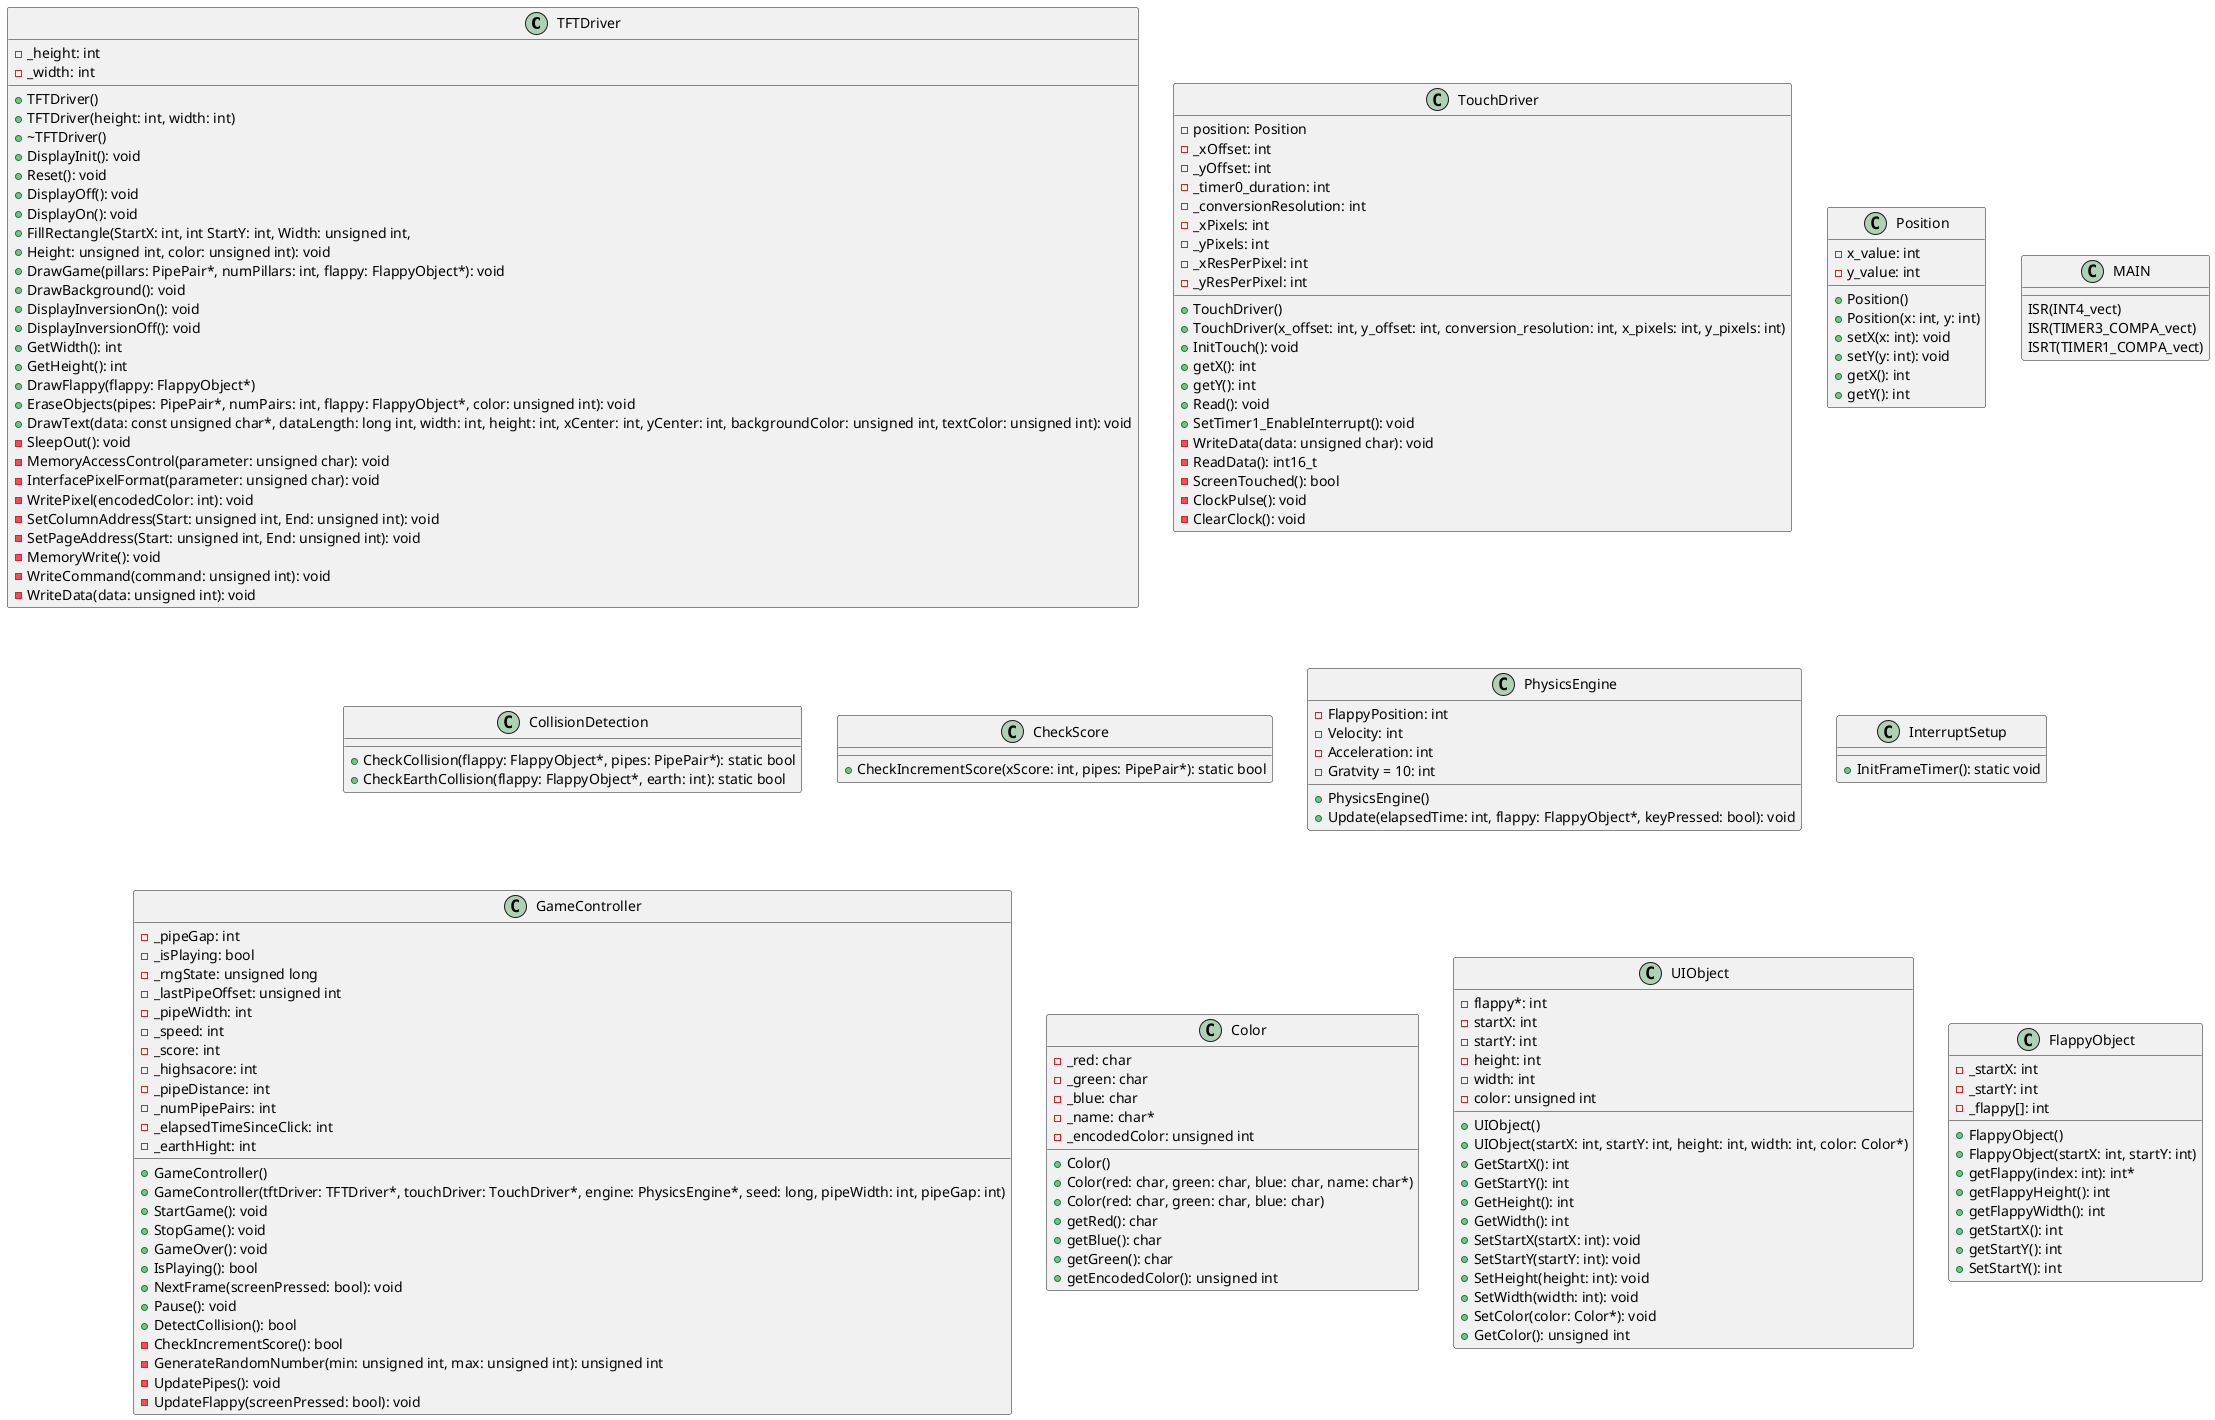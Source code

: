 @startuml
class TFTDriver
{
    +TFTDriver()
    +TFTDriver(height: int, width: int)
    +~TFTDriver()
    +DisplayInit(): void
    +Reset(): void
    +DisplayOff(): void
    +DisplayOn(): void
    +FillRectangle(StartX: int, int StartY: int, Width: unsigned int,
	+Height: unsigned int, color: unsigned int): void
    +DrawGame(pillars: PipePair*, numPillars: int, flappy: FlappyObject*): void
    +DrawBackground(): void
    +DisplayInversionOn(): void
    +DisplayInversionOff(): void
    +GetWidth(): int
    +GetHeight(): int
    +DrawFlappy(flappy: FlappyObject*)
    +EraseObjects(pipes: PipePair*, numPairs: int, flappy: FlappyObject*, color: unsigned int): void
    +DrawText(data: const unsigned char*, dataLength: long int, width: int, height: int, xCenter: int, yCenter: int, backgroundColor: unsigned int, textColor: unsigned int): void
    -_height: int
    -_width: int
    -SleepOut(): void
    -MemoryAccessControl(parameter: unsigned char): void
    -InterfacePixelFormat(parameter: unsigned char): void
    -WritePixel(encodedColor: int): void
    -SetColumnAddress(Start: unsigned int, End: unsigned int): void
    -SetPageAddress(Start: unsigned int, End: unsigned int): void
    -MemoryWrite(): void
    -WriteCommand(command: unsigned int): void
    -WriteData(data: unsigned int): void
}

class TouchDriver
{
    +TouchDriver()
    +TouchDriver(x_offset: int, y_offset: int, conversion_resolution: int, x_pixels: int, y_pixels: int)
    +InitTouch(): void
    +getX(): int
    +getY(): int
    +Read(): void
    +SetTimer1_EnableInterrupt(): void
    -WriteData(data: unsigned char): void
    -ReadData(): int16_t
    -ScreenTouched(): bool
    -ClockPulse(): void
    -ClearClock(): void
    -position: Position
    -_xOffset: int
    -_yOffset: int
    -_timer0_duration: int
    -_conversionResolution: int
    -_xPixels: int
    -_yPixels: int
    -_xResPerPixel: int
    -_yResPerPixel: int
}

class Position
{
    +Position()
    +Position(x: int, y: int)
    +setX(x: int): void
    +setY(y: int): void
    +getX(): int
    +getY(): int
    -x_value: int
    -y_value: int
}

class MAIN
{
    ISR(INT4_vect)
    ISR(TIMER3_COMPA_vect)
    ISRT(TIMER1_COMPA_vect)
}

class CollisionDetection
{
    +CheckCollision(flappy: FlappyObject*, pipes: PipePair*): static bool
    +CheckEarthCollision(flappy: FlappyObject*, earth: int): static bool
}

class CheckScore
{
    +CheckIncrementScore(xScore: int, pipes: PipePair*): static bool
}

class PhysicsEngine
{
    +PhysicsEngine()
    +Update(elapsedTime: int, flappy: FlappyObject*, keyPressed: bool): void
    -FlappyPosition: int
    -Velocity: int
    -Acceleration: int
    -Gratvity = 10: int
}

class InterruptSetup
{
    +InitFrameTimer(): static void
}

class GameController
{
    +GameController()
    +GameController(tftDriver: TFTDriver*, touchDriver: TouchDriver*, engine: PhysicsEngine*, seed: long, pipeWidth: int, pipeGap: int)
    +StartGame(): void
    +StopGame(): void
    +GameOver(): void
    +IsPlaying(): bool
    +NextFrame(screenPressed: bool): void
    +Pause(): void
    +DetectCollision(): bool
    -CheckIncrementScore(): bool
    -GenerateRandomNumber(min: unsigned int, max: unsigned int): unsigned int
    -UpdatePipes(): void
    -UpdateFlappy(screenPressed: bool): void
    -_pipeGap: int
    -_isPlaying: bool
    -_rngState: unsigned long
    -_lastPipeOffset: unsigned int
    -_pipeWidth: int
    -_speed: int
    -_score: int
    -_highsacore: int
    -_pipeDistance: int
    -_numPipePairs: int
    -_elapsedTimeSinceClick: int
    -_earthHight: int
}

class Color
{
    +Color()
    +Color(red: char, green: char, blue: char, name: char*)
    +Color(red: char, green: char, blue: char)
    +getRed(): char
    +getBlue(): char
    +getGreen(): char
    +getEncodedColor(): unsigned int
    -_red: char
    -_green: char
    -_blue: char
    -_name: char*
    -_encodedColor: unsigned int
}

class UIObject
{
    +UIObject()
    +UIObject(startX: int, startY: int, height: int, width: int, color: Color*)
    +GetStartX(): int
    +GetStartY(): int
    +GetHeight(): int
    +GetWidth(): int
    +SetStartX(startX: int): void
    +SetStartY(startY: int): void
    +SetHeight(height: int): void
    +SetWidth(width: int): void
    +SetColor(color: Color*): void
    +GetColor(): unsigned int
    -flappy*: int
    -startX: int
    -startY: int
    -height: int
    -width: int
    -color: unsigned int
}

class FlappyObject
{
    +FlappyObject()
    +FlappyObject(startX: int, startY: int)
    +getFlappy(index: int): int*
    +getFlappyHeight(): int
    +getFlappyWidth(): int
    +getStartX(): int
    +getStartY(): int
    +SetStartY(): int
    -_startX: int
    -_startY: int
    -_flappy[]: int
}
@enduml